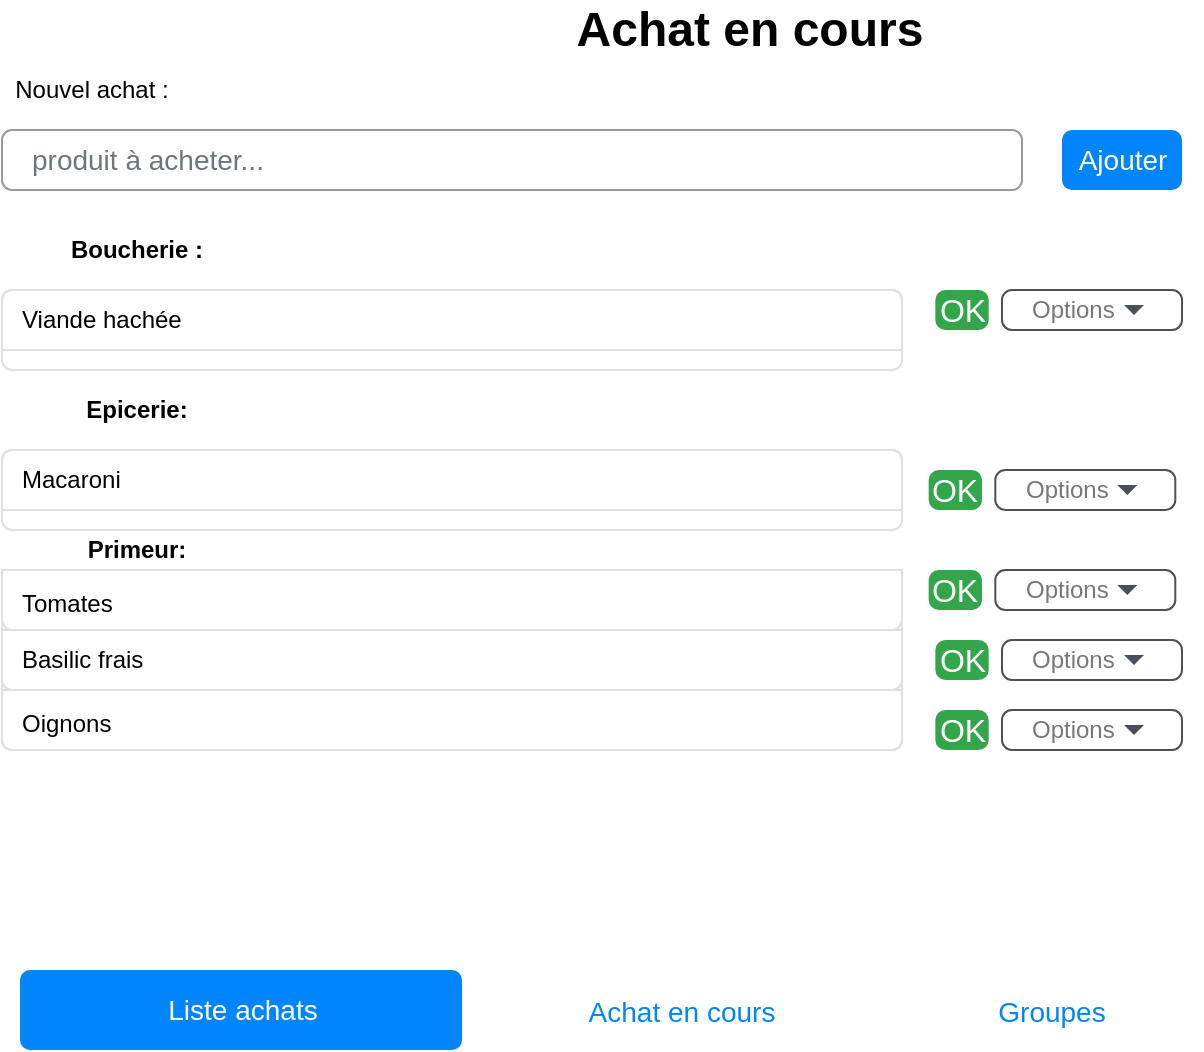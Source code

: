 <mxfile version="13.1.14" type="google"><diagram id="VOrc0OdC9qVWnFxZZtch" name="Page-1"><mxGraphModel dx="868" dy="479" grid="1" gridSize="10" guides="1" tooltips="1" connect="1" arrows="1" fold="1" page="1" pageScale="1" pageWidth="827" pageHeight="1169" math="0" shadow="0"><root><mxCell id="0"/><mxCell id="1" parent="0"/><mxCell id="wcyoRvX747JuW2FtY9mk-1" value="&lt;b&gt;&lt;font style=&quot;font-size: 24px&quot;&gt;Achat en cours&lt;/font&gt;&lt;/b&gt;" style="text;html=1;strokeColor=none;fillColor=none;align=center;verticalAlign=middle;whiteSpace=wrap;rounded=0;" parent="1" vertex="1"><mxGeometry x="319" y="40" width="190" height="20" as="geometry"/></mxCell><mxCell id="wcyoRvX747JuW2FtY9mk-2" value="produit à acheter..." style="html=1;shadow=0;dashed=0;shape=mxgraph.bootstrap.rrect;rSize=5;fillColor=#ffffff;strokeColor=#999999;align=left;spacing=15;fontSize=14;fontColor=#6C767D;" parent="1" vertex="1"><mxGeometry x="40" y="100" width="510" height="30" as="geometry"/></mxCell><mxCell id="wcyoRvX747JuW2FtY9mk-6" value="Ajouter" style="html=1;shadow=0;dashed=0;shape=mxgraph.bootstrap.rrect;rSize=5;fillColor=#0085FC;strokeColor=none;align=center;spacing=15;fontSize=14;fontColor=#ffffff;" parent="1" vertex="1"><mxGeometry x="570" y="100" width="60" height="30" as="geometry"/></mxCell><mxCell id="wcyoRvX747JuW2FtY9mk-7" value="Nouvel achat :" style="text;html=1;strokeColor=none;fillColor=none;align=center;verticalAlign=middle;whiteSpace=wrap;rounded=0;" parent="1" vertex="1"><mxGeometry x="40" y="70" width="90" height="20" as="geometry"/></mxCell><mxCell id="wcyoRvX747JuW2FtY9mk-8" value="" style="html=1;shadow=0;dashed=0;shape=mxgraph.bootstrap.rrect;rSize=5;strokeColor=#DFDFDF;html=1;whiteSpace=wrap;fillColor=#FFFFFF;fontColor=#000000;" parent="1" vertex="1"><mxGeometry x="40" y="180" width="450" height="40" as="geometry"/></mxCell><mxCell id="wcyoRvX747JuW2FtY9mk-9" value="Viande hachée" style="strokeColor=inherit;fillColor=inherit;gradientColor=inherit;fontColor=inherit;html=1;shadow=0;dashed=0;shape=mxgraph.bootstrap.topButton;rSize=5;perimeter=none;whiteSpace=wrap;resizeWidth=1;align=left;spacing=10;" parent="wcyoRvX747JuW2FtY9mk-8" vertex="1"><mxGeometry width="450" height="30" relative="1" as="geometry"/></mxCell><mxCell id="wcyoRvX747JuW2FtY9mk-14" value="Liste achats" style="html=1;shadow=0;dashed=0;shape=mxgraph.bootstrap.rrect;rSize=5;fillColor=#0085FC;strokeColor=none;fontSize=14;fontColor=#ffffff;" parent="1" vertex="1"><mxGeometry x="49" y="520" width="221" height="40" as="geometry"/></mxCell><mxCell id="wcyoRvX747JuW2FtY9mk-15" value="Achat en cours" style="fillColor=none;strokeColor=none;fontSize=14;fontColor=#0085FC;" parent="1" vertex="1"><mxGeometry x="270" y="520" width="220" height="40" as="geometry"/></mxCell><mxCell id="wcyoRvX747JuW2FtY9mk-16" value="Groupes" style="fillColor=none;strokeColor=none;fontSize=14;fontColor=#0085FC;" parent="1" vertex="1"><mxGeometry x="490" y="520" width="150" height="40" as="geometry"/></mxCell><mxCell id="wcyoRvX747JuW2FtY9mk-18" value="" style="html=1;shadow=0;dashed=0;shape=mxgraph.bootstrap.rrect;rSize=5;strokeColor=#DFDFDF;html=1;whiteSpace=wrap;fillColor=#FFFFFF;fontColor=#000000;" parent="1" vertex="1"><mxGeometry x="40" y="320" width="450" height="90" as="geometry"/></mxCell><mxCell id="wcyoRvX747JuW2FtY9mk-19" value="" style="strokeColor=inherit;fillColor=inherit;gradientColor=inherit;fontColor=inherit;html=1;shadow=0;dashed=0;shape=mxgraph.bootstrap.topButton;rSize=5;perimeter=none;whiteSpace=wrap;resizeWidth=1;align=left;spacing=10;" parent="wcyoRvX747JuW2FtY9mk-18" vertex="1"><mxGeometry width="450" height="30" relative="1" as="geometry"/></mxCell><mxCell id="wcyoRvX747JuW2FtY9mk-20" value="" style="strokeColor=inherit;fillColor=inherit;gradientColor=inherit;fontColor=inherit;html=1;shadow=0;dashed=0;perimeter=none;whiteSpace=wrap;resizeWidth=1;align=left;spacing=10;" parent="wcyoRvX747JuW2FtY9mk-18" vertex="1"><mxGeometry width="450" height="30" relative="1" as="geometry"><mxPoint y="30" as="offset"/></mxGeometry></mxCell><mxCell id="wcyoRvX747JuW2FtY9mk-21" value="Basilic frais" style="strokeColor=inherit;fillColor=inherit;gradientColor=inherit;fontColor=inherit;html=1;shadow=0;dashed=0;shape=mxgraph.bootstrap.bottomButton;rSize=5;perimeter=none;whiteSpace=wrap;resizeWidth=1;resizeHeight=0;align=left;spacing=10;" parent="wcyoRvX747JuW2FtY9mk-18" vertex="1"><mxGeometry y="1" width="450" height="30" relative="1" as="geometry"><mxPoint y="-60" as="offset"/></mxGeometry></mxCell><mxCell id="wcyoRvX747JuW2FtY9mk-23" value="Tomates" style="strokeColor=inherit;fillColor=inherit;gradientColor=inherit;fontColor=inherit;html=1;shadow=0;dashed=0;shape=mxgraph.bootstrap.bottomButton;rSize=5;perimeter=none;whiteSpace=wrap;resizeWidth=1;resizeHeight=0;align=left;spacing=10;" parent="wcyoRvX747JuW2FtY9mk-18" vertex="1"><mxGeometry width="450" height="30" as="geometry"><mxPoint y="2" as="offset"/></mxGeometry></mxCell><mxCell id="wcyoRvX747JuW2FtY9mk-22" value="Oignons" style="strokeColor=inherit;fillColor=inherit;gradientColor=inherit;fontColor=inherit;html=1;shadow=0;dashed=0;shape=mxgraph.bootstrap.bottomButton;rSize=5;perimeter=none;whiteSpace=wrap;resizeWidth=1;resizeHeight=0;align=left;spacing=10;" parent="wcyoRvX747JuW2FtY9mk-18" vertex="1"><mxGeometry y="60" width="450" height="30" as="geometry"><mxPoint y="2" as="offset"/></mxGeometry></mxCell><mxCell id="wcyoRvX747JuW2FtY9mk-24" value="&lt;b&gt;Boucherie :&lt;br&gt;&lt;/b&gt;" style="text;html=1;strokeColor=none;fillColor=none;align=center;verticalAlign=middle;whiteSpace=wrap;rounded=0;" parent="1" vertex="1"><mxGeometry x="65" y="150" width="85" height="20" as="geometry"/></mxCell><mxCell id="wcyoRvX747JuW2FtY9mk-25" value="" style="html=1;shadow=0;dashed=0;shape=mxgraph.bootstrap.rrect;rSize=5;strokeColor=#DFDFDF;html=1;whiteSpace=wrap;fillColor=#FFFFFF;fontColor=#000000;" parent="1" vertex="1"><mxGeometry x="40" y="260" width="450" height="40" as="geometry"/></mxCell><mxCell id="wcyoRvX747JuW2FtY9mk-26" value="Macaroni" style="strokeColor=inherit;fillColor=inherit;gradientColor=inherit;fontColor=inherit;html=1;shadow=0;dashed=0;shape=mxgraph.bootstrap.topButton;rSize=5;perimeter=none;whiteSpace=wrap;resizeWidth=1;align=left;spacing=10;" parent="wcyoRvX747JuW2FtY9mk-25" vertex="1"><mxGeometry width="450" height="30" relative="1" as="geometry"/></mxCell><mxCell id="wcyoRvX747JuW2FtY9mk-27" value="&lt;b&gt;Epicerie:&lt;/b&gt;" style="text;html=1;strokeColor=none;fillColor=none;align=center;verticalAlign=middle;whiteSpace=wrap;rounded=0;" parent="1" vertex="1"><mxGeometry x="65" y="230" width="85" height="20" as="geometry"/></mxCell><mxCell id="wcyoRvX747JuW2FtY9mk-30" value="&lt;b&gt;Primeur:&lt;/b&gt;" style="text;html=1;strokeColor=none;fillColor=none;align=center;verticalAlign=middle;whiteSpace=wrap;rounded=0;" parent="1" vertex="1"><mxGeometry x="65" y="300" width="85" height="20" as="geometry"/></mxCell><mxCell id="wcyoRvX747JuW2FtY9mk-31" value="OK" style="html=1;shadow=0;dashed=0;shape=mxgraph.bootstrap.rrect;rSize=5;strokeColor=none;strokeWidth=1;fillColor=#33A64C;fontColor=#FFFFFF;whiteSpace=wrap;align=center;verticalAlign=middle;spacingLeft=0;fontStyle=0;fontSize=16;spacing=5;" parent="1" vertex="1"><mxGeometry x="506.67" y="180" width="26.67" height="20" as="geometry"/></mxCell><mxCell id="wcyoRvX747JuW2FtY9mk-36" value="Options" style="html=1;shadow=0;dashed=0;shape=mxgraph.bootstrap.rrect;rSize=5;strokeColor=#505050;strokeWidth=1;fillColor=#ffffff;fontColor=#777777;whiteSpace=wrap;align=left;verticalAlign=middle;fontStyle=0;fontSize=12;spacing=15;" parent="1" vertex="1"><mxGeometry x="540" y="180" width="90" height="20" as="geometry"/></mxCell><mxCell id="wcyoRvX747JuW2FtY9mk-37" value="" style="shape=triangle;direction=south;fillColor=#495057;strokeColor=none;perimeter=none;" parent="wcyoRvX747JuW2FtY9mk-36" vertex="1"><mxGeometry x="1" y="0.5" width="10" height="5" relative="1" as="geometry"><mxPoint x="-29" y="-2.5" as="offset"/></mxGeometry></mxCell><mxCell id="wcyoRvX747JuW2FtY9mk-42" value="OK" style="html=1;shadow=0;dashed=0;shape=mxgraph.bootstrap.rrect;rSize=5;strokeColor=none;strokeWidth=1;fillColor=#33A64C;fontColor=#FFFFFF;whiteSpace=wrap;align=center;verticalAlign=middle;spacingLeft=0;fontStyle=0;fontSize=16;spacing=5;" parent="1" vertex="1"><mxGeometry x="503.33" y="270" width="26.67" height="20" as="geometry"/></mxCell><mxCell id="wcyoRvX747JuW2FtY9mk-43" value="Options" style="html=1;shadow=0;dashed=0;shape=mxgraph.bootstrap.rrect;rSize=5;strokeColor=#505050;strokeWidth=1;fillColor=#ffffff;fontColor=#777777;whiteSpace=wrap;align=left;verticalAlign=middle;fontStyle=0;fontSize=12;spacing=15;" parent="1" vertex="1"><mxGeometry x="536.66" y="270" width="90" height="20" as="geometry"/></mxCell><mxCell id="wcyoRvX747JuW2FtY9mk-44" value="" style="shape=triangle;direction=south;fillColor=#495057;strokeColor=none;perimeter=none;" parent="wcyoRvX747JuW2FtY9mk-43" vertex="1"><mxGeometry x="1" y="0.5" width="10" height="5" relative="1" as="geometry"><mxPoint x="-29" y="-2.5" as="offset"/></mxGeometry></mxCell><mxCell id="wcyoRvX747JuW2FtY9mk-45" value="OK" style="html=1;shadow=0;dashed=0;shape=mxgraph.bootstrap.rrect;rSize=5;strokeColor=none;strokeWidth=1;fillColor=#33A64C;fontColor=#FFFFFF;whiteSpace=wrap;align=center;verticalAlign=middle;spacingLeft=0;fontStyle=0;fontSize=16;spacing=5;" parent="1" vertex="1"><mxGeometry x="503.33" y="320" width="26.67" height="20" as="geometry"/></mxCell><mxCell id="wcyoRvX747JuW2FtY9mk-46" value="Options" style="html=1;shadow=0;dashed=0;shape=mxgraph.bootstrap.rrect;rSize=5;strokeColor=#505050;strokeWidth=1;fillColor=#ffffff;fontColor=#777777;whiteSpace=wrap;align=left;verticalAlign=middle;fontStyle=0;fontSize=12;spacing=15;" parent="1" vertex="1"><mxGeometry x="536.66" y="320" width="90" height="20" as="geometry"/></mxCell><mxCell id="wcyoRvX747JuW2FtY9mk-47" value="" style="shape=triangle;direction=south;fillColor=#495057;strokeColor=none;perimeter=none;" parent="wcyoRvX747JuW2FtY9mk-46" vertex="1"><mxGeometry x="1" y="0.5" width="10" height="5" relative="1" as="geometry"><mxPoint x="-29" y="-2.5" as="offset"/></mxGeometry></mxCell><mxCell id="wcyoRvX747JuW2FtY9mk-48" value="OK" style="html=1;shadow=0;dashed=0;shape=mxgraph.bootstrap.rrect;rSize=5;strokeColor=none;strokeWidth=1;fillColor=#33A64C;fontColor=#FFFFFF;whiteSpace=wrap;align=center;verticalAlign=middle;spacingLeft=0;fontStyle=0;fontSize=16;spacing=5;" parent="1" vertex="1"><mxGeometry x="506.67" y="355" width="26.67" height="20" as="geometry"/></mxCell><mxCell id="wcyoRvX747JuW2FtY9mk-49" value="Options" style="html=1;shadow=0;dashed=0;shape=mxgraph.bootstrap.rrect;rSize=5;strokeColor=#505050;strokeWidth=1;fillColor=#ffffff;fontColor=#777777;whiteSpace=wrap;align=left;verticalAlign=middle;fontStyle=0;fontSize=12;spacing=15;" parent="1" vertex="1"><mxGeometry x="540" y="355" width="90" height="20" as="geometry"/></mxCell><mxCell id="wcyoRvX747JuW2FtY9mk-50" value="" style="shape=triangle;direction=south;fillColor=#495057;strokeColor=none;perimeter=none;" parent="wcyoRvX747JuW2FtY9mk-49" vertex="1"><mxGeometry x="1" y="0.5" width="10" height="5" relative="1" as="geometry"><mxPoint x="-29" y="-2.5" as="offset"/></mxGeometry></mxCell><mxCell id="wcyoRvX747JuW2FtY9mk-51" value="OK" style="html=1;shadow=0;dashed=0;shape=mxgraph.bootstrap.rrect;rSize=5;strokeColor=none;strokeWidth=1;fillColor=#33A64C;fontColor=#FFFFFF;whiteSpace=wrap;align=center;verticalAlign=middle;spacingLeft=0;fontStyle=0;fontSize=16;spacing=5;" parent="1" vertex="1"><mxGeometry x="506.67" y="390" width="26.67" height="20" as="geometry"/></mxCell><mxCell id="wcyoRvX747JuW2FtY9mk-52" value="Options" style="html=1;shadow=0;dashed=0;shape=mxgraph.bootstrap.rrect;rSize=5;strokeColor=#505050;strokeWidth=1;fillColor=#ffffff;fontColor=#777777;whiteSpace=wrap;align=left;verticalAlign=middle;fontStyle=0;fontSize=12;spacing=15;" parent="1" vertex="1"><mxGeometry x="540" y="390" width="90" height="20" as="geometry"/></mxCell><mxCell id="wcyoRvX747JuW2FtY9mk-53" value="" style="shape=triangle;direction=south;fillColor=#495057;strokeColor=none;perimeter=none;" parent="wcyoRvX747JuW2FtY9mk-52" vertex="1"><mxGeometry x="1" y="0.5" width="10" height="5" relative="1" as="geometry"><mxPoint x="-29" y="-2.5" as="offset"/></mxGeometry></mxCell></root></mxGraphModel></diagram></mxfile>